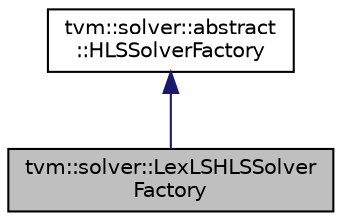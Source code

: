 digraph "tvm::solver::LexLSHLSSolverFactory"
{
  edge [fontname="Helvetica",fontsize="10",labelfontname="Helvetica",labelfontsize="10"];
  node [fontname="Helvetica",fontsize="10",shape=record];
  Node2 [label="tvm::solver::LexLSHLSSolver\lFactory",height=0.2,width=0.4,color="black", fillcolor="grey75", style="filled", fontcolor="black"];
  Node3 -> Node2 [dir="back",color="midnightblue",fontsize="10",style="solid",fontname="Helvetica"];
  Node3 [label="tvm::solver::abstract\l::HLSSolverFactory",height=0.2,width=0.4,color="black", fillcolor="white", style="filled",URL="$classtvm_1_1solver_1_1abstract_1_1HLSSolverFactory.html"];
}
